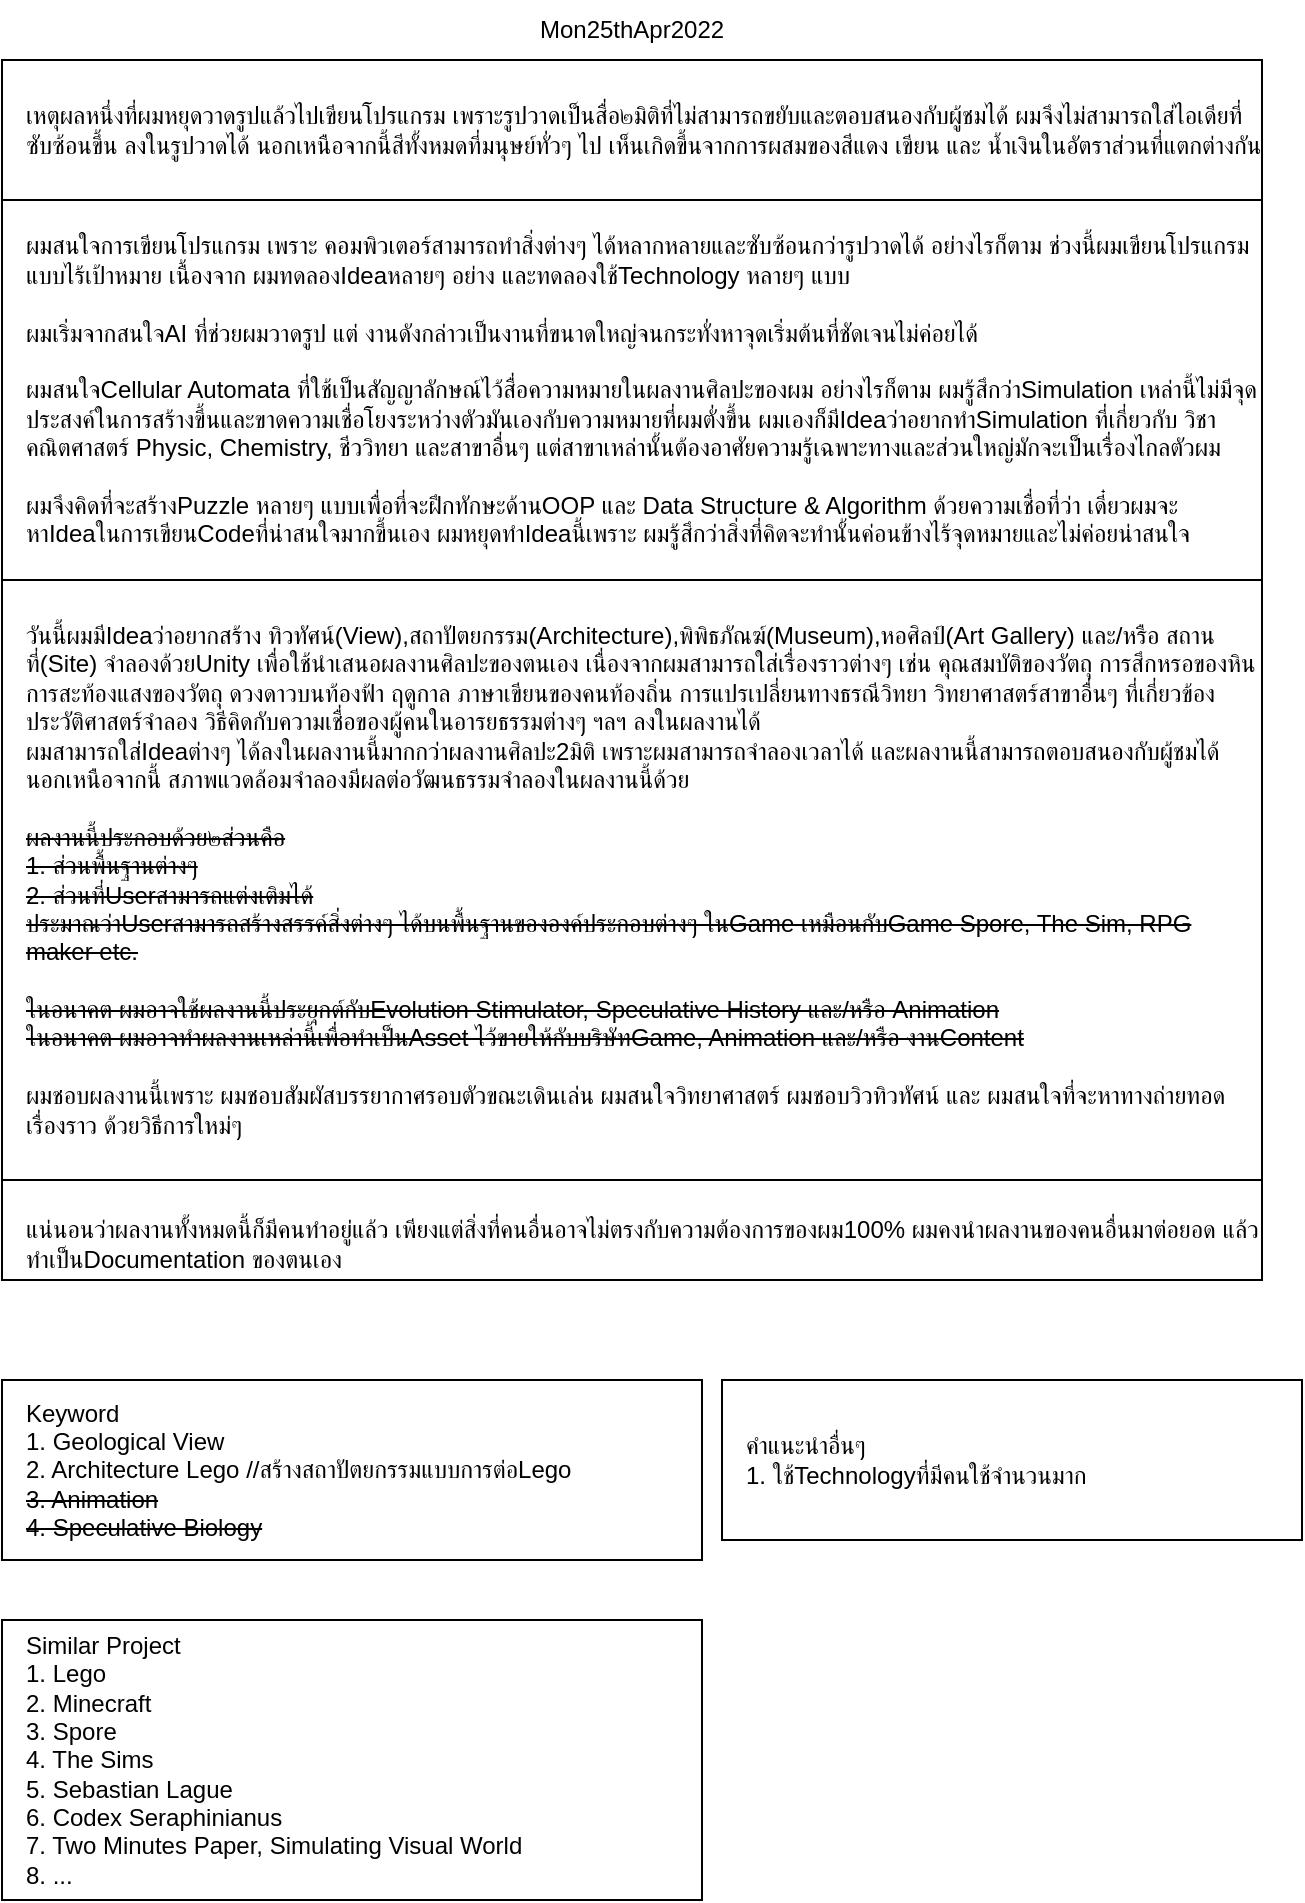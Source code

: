 <mxfile version="17.4.6" type="github">
  <diagram id="msR9kRRlo_EsNJggTc0E" name="Page-1">
    <mxGraphModel dx="2850" dy="1456" grid="1" gridSize="10" guides="1" tooltips="1" connect="1" arrows="1" fold="1" page="1" pageScale="1" pageWidth="850" pageHeight="1100" math="0" shadow="0">
      <root>
        <mxCell id="0" />
        <mxCell id="1" parent="0" />
        <mxCell id="TtFGqzveNpTaPruJHMdd-1" value="" style="group" vertex="1" connectable="0" parent="1">
          <mxGeometry x="-840" y="30" width="650" height="950" as="geometry" />
        </mxCell>
        <mxCell id="yAybO9wZzTuFIcYdNsDZ-7" value="&lt;span&gt;ผมสนใจการเขียนโปรแกรม เพราะ คอมพิวเตอร์สามารถทำสิ่งต่างๆ ได้หลากหลายและซับซ้อนกว่ารูปวาดได้ อย่างไรก็ตาม ช่วงนี้ผมเขียนโปรแกรมแบบไร้เป้าหมาย เนื้องจาก ผมทดลองIdeaหลายๆ อย่าง และทดลองใช้Technology หลายๆ แบบ&lt;br&gt;&lt;br&gt;ผมเริ่มจากสนใจAI ที่ช่วยผมวาดรูป แต่ งานดังกล่าวเป็นงานที่ขนาดใหญ่จนกระทั่งหาจุดเริ่มต้นที่ชัดเจนไม่ค่อยได้&amp;nbsp;&lt;br&gt;&lt;br&gt;ผมสนใจCellular Automata ที่ใช้เป็นสัญญาลักษณ์ไว้สื่อความหมายในผลงานศิลปะของผม อย่างไรก็ตาม ผมรู้สึกว่าSimulation เหล่านี้ไม่มีจุดประสงค์ในการสร้างขึ้นและขาดความเชื่อโยงระหว่างตัวมันเองกับความหมายที่ผมตั่งขึ้น ผมเองก็มีIdeaว่าอยากทำSimulation ที่เกี่ยวกับ วิชา คณิตศาสตร์ Physic, Chemistry, ชีววิทยา และสาขาอื่นๆ แต่สาขาเหล่านั้นต้องอาศัยความรู้เฉพาะทางและส่วนใหญ่มักจะเป็นเรื่องไกลตัวผม&lt;br&gt;&lt;br&gt;ผมจึงคิดที่จะสร้างPuzzle หลายๆ แบบเพื่อที่จะฝึกทักษะด้านOOP และ Data Structure &amp;amp; Algorithm ด้วยความเชื่อที่ว่า เดี๋ยวผมจะหาIdeaในการเขียนCodeที่น่าสนใจมากขึ้นเอง ผมหยุดทำIdeaนี้เพราะ ผมรู้สึกว่าสิ่งที่คิดจะทำนั้นค่อนข้างไร้จุดหมายและไม่ค่อยน่าสนใจ&lt;br&gt;&lt;/span&gt;" style="rounded=0;whiteSpace=wrap;html=1;align=left;spacingLeft=10;" parent="TtFGqzveNpTaPruJHMdd-1" vertex="1">
          <mxGeometry y="100" width="630" height="190" as="geometry" />
        </mxCell>
        <mxCell id="yAybO9wZzTuFIcYdNsDZ-8" value="วันนี้ผมมีIdeaว่าอยากสร้าง ทิวทัศน์(View),สถาปัตยกรรม(Architecture),พิพิธภัณฆ์(Museum),หอศิลป์(Art Gallery) และ/หรือ สถานที่(Site) จำลองด้วยUnity เพื่อใช้นำเสนอผลงานศิลปะของตนเอง เนื่องจากผมสามารถใส่เรื่องราวต่างๆ เช่น คุณสมบัติของวัตถุ การสึกหรอของหิน การสะท้องแสงของวัตถุ ดวงดาวบนท้องฟ้า ฤดูกาล ภาษาเขียนของคนท้องถิ่น การแปรเปลี่ยนทางธรณีวิทยา วิทยาศาสตร์สาขาอื่นๆ ที่เกี่ยวข้อง ประวัติศาสตร์จำลอง วิธีคิดกับความเชื่อของผู้คนในอารยธรรมต่างๆ ฯลฯ ลงในผลงานได้ &lt;br&gt;ผมสามารถใส่Ideaต่างๆ ได้ลงในผลงานนี้มากกว่าผลงานศิลปะ2มิติ เพราะผมสามารถจำลองเวลาได้ และผลงานนี้สามารถตอบสนองกับผู้ชมได้ นอกเหนือจากนี้ สภาพแวดล้อมจำลองมีผลต่อวัฒนธรรมจำลองในผลงานนี้ด้วย&lt;br&gt;&lt;br&gt;&lt;strike&gt;ผลงานนี้ประกอบด้วย๒ส่วนคือ&lt;br&gt;1. ส่วนพื้นฐานต่างๆ&lt;br&gt;2. ส่วนที่Userสามารถแต่งเติมได้ &lt;br&gt;ประมาณว่าUserสามารถสร้างสรรค์สิ่งต่างๆ ได้บนพื้นฐานขององค์ประกอบต่างๆ ในGame เหมือนกับGame Spore, The Sim, RPG maker etc.&lt;br&gt;&lt;br&gt;ในอนาคต ผมอาจใช้ผลงานนี้ประยุกต์กับEvolution Stimulator, Speculative History และ/หรือ Animation&lt;br&gt;ในอนาคต ผมอาจทำผลงานเหล่านี้เพื่อทำเป็นAsset ไว้ขายให้กับบริษัทGame, Animation และ/หรือ งานContent&lt;/strike&gt;&lt;br&gt;&lt;br&gt;ผมชอบผลงานนี้เพราะ ผมชอบสัมผัสบรรยากาศรอบตัวขณะเดินเล่น ผมสนใจวิทยาศาสตร์ ผมชอบวิวทิวทัศน์ และ ผมสนใจที่จะหาทางถ่ายทอดเรื่องราว ด้วยวิธีการใหม่ๆ" style="rounded=0;whiteSpace=wrap;html=1;align=left;spacingLeft=10;" parent="TtFGqzveNpTaPruJHMdd-1" vertex="1">
          <mxGeometry y="290" width="630" height="300" as="geometry" />
        </mxCell>
        <mxCell id="yAybO9wZzTuFIcYdNsDZ-9" value="Keyword&lt;br&gt;1. Geological View&lt;br&gt;2. Architecture Lego //สร้างสถาปัตยกรรมแบบการต่อLego&lt;br&gt;&lt;strike&gt;3. Animation&lt;br&gt;4. Speculative Biology&lt;/strike&gt;" style="rounded=0;whiteSpace=wrap;html=1;align=left;spacingLeft=10;" parent="TtFGqzveNpTaPruJHMdd-1" vertex="1">
          <mxGeometry y="690" width="350" height="90" as="geometry" />
        </mxCell>
        <mxCell id="yAybO9wZzTuFIcYdNsDZ-10" value="&lt;br&gt;&lt;span&gt;แน่นอนว่าผลงานทั้งหมดนี้ก็มีคนทำอยู่แล้ว เพียงแต่สิ่งที่คนอื่นอาจไม่ตรงกับความต้องการของผม100% ผมคงนำผลงานของคนอื่นมาต่อยอด แล้วทำเป็นDocumentation ของตนเอง&lt;/span&gt;" style="rounded=0;whiteSpace=wrap;html=1;align=left;spacingLeft=10;" parent="TtFGqzveNpTaPruJHMdd-1" vertex="1">
          <mxGeometry y="590" width="630" height="50" as="geometry" />
        </mxCell>
        <mxCell id="yAybO9wZzTuFIcYdNsDZ-11" value="&lt;span&gt;เหตุผลหนึ่งที่ผมหยุดวาดรูปแล้วไปเขียนโปรแกรม เพราะรูปวาดเป็นสื่อ๒มิติที่ไม่สามารถขยับและตอบสนองกับผู้ชมได้ ผมจึงไม่สามารถใส่ไอเดียที่ซับซ้อนขึ้น ลงในรูปวาดได้ นอกเหนือจากนี้สีทั้งหมดที่มนุษย์ทั่วๆ ไป เห็นเกิดขึ้นจากการผสมของสีแดง เขียน และ น้ำเงินในอัตราส่วนที่แตกต่างกัน&lt;/span&gt;" style="rounded=0;whiteSpace=wrap;html=1;align=left;spacingLeft=10;" parent="TtFGqzveNpTaPruJHMdd-1" vertex="1">
          <mxGeometry y="30" width="630" height="70" as="geometry" />
        </mxCell>
        <mxCell id="yAybO9wZzTuFIcYdNsDZ-12" value="Similar Project&lt;br&gt;1. Lego&lt;br&gt;2. Minecraft&lt;br&gt;3. Spore&lt;br&gt;4. The Sims&lt;br&gt;5. Sebastian Lague&lt;br&gt;6.&amp;nbsp;Codex Seraphinianus&lt;br&gt;7. Two Minutes Paper, Simulating Visual World&lt;br&gt;8. ..." style="rounded=0;whiteSpace=wrap;html=1;align=left;spacingLeft=10;" parent="TtFGqzveNpTaPruJHMdd-1" vertex="1">
          <mxGeometry y="810" width="350" height="140" as="geometry" />
        </mxCell>
        <mxCell id="yAybO9wZzTuFIcYdNsDZ-13" value="Mon25thApr2022" style="text;html=1;strokeColor=none;fillColor=none;align=center;verticalAlign=middle;whiteSpace=wrap;rounded=0;" parent="TtFGqzveNpTaPruJHMdd-1" vertex="1">
          <mxGeometry x="285" width="60" height="30" as="geometry" />
        </mxCell>
        <mxCell id="yAybO9wZzTuFIcYdNsDZ-14" value="คำแนะนำอื่นๆ&lt;br&gt;1. ใช้Technologyที่มีคนใช้จำนวนมาก" style="rounded=0;whiteSpace=wrap;html=1;align=left;spacingLeft=10;" parent="TtFGqzveNpTaPruJHMdd-1" vertex="1">
          <mxGeometry x="360" y="690" width="290" height="80" as="geometry" />
        </mxCell>
      </root>
    </mxGraphModel>
  </diagram>
</mxfile>
